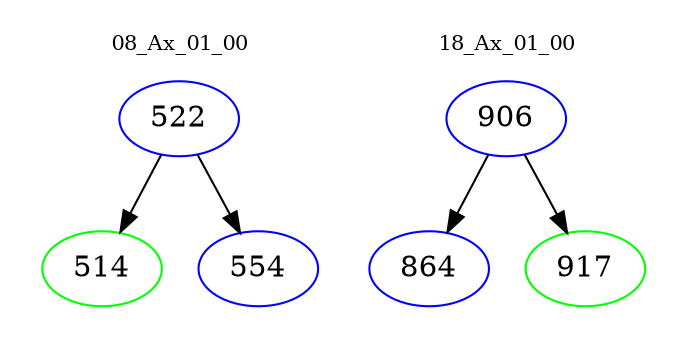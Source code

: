 digraph{
subgraph cluster_0 {
color = white
label = "08_Ax_01_00";
fontsize=10;
T0_522 [label="522", color="blue"]
T0_522 -> T0_514 [color="black"]
T0_514 [label="514", color="green"]
T0_522 -> T0_554 [color="black"]
T0_554 [label="554", color="blue"]
}
subgraph cluster_1 {
color = white
label = "18_Ax_01_00";
fontsize=10;
T1_906 [label="906", color="blue"]
T1_906 -> T1_864 [color="black"]
T1_864 [label="864", color="blue"]
T1_906 -> T1_917 [color="black"]
T1_917 [label="917", color="green"]
}
}
